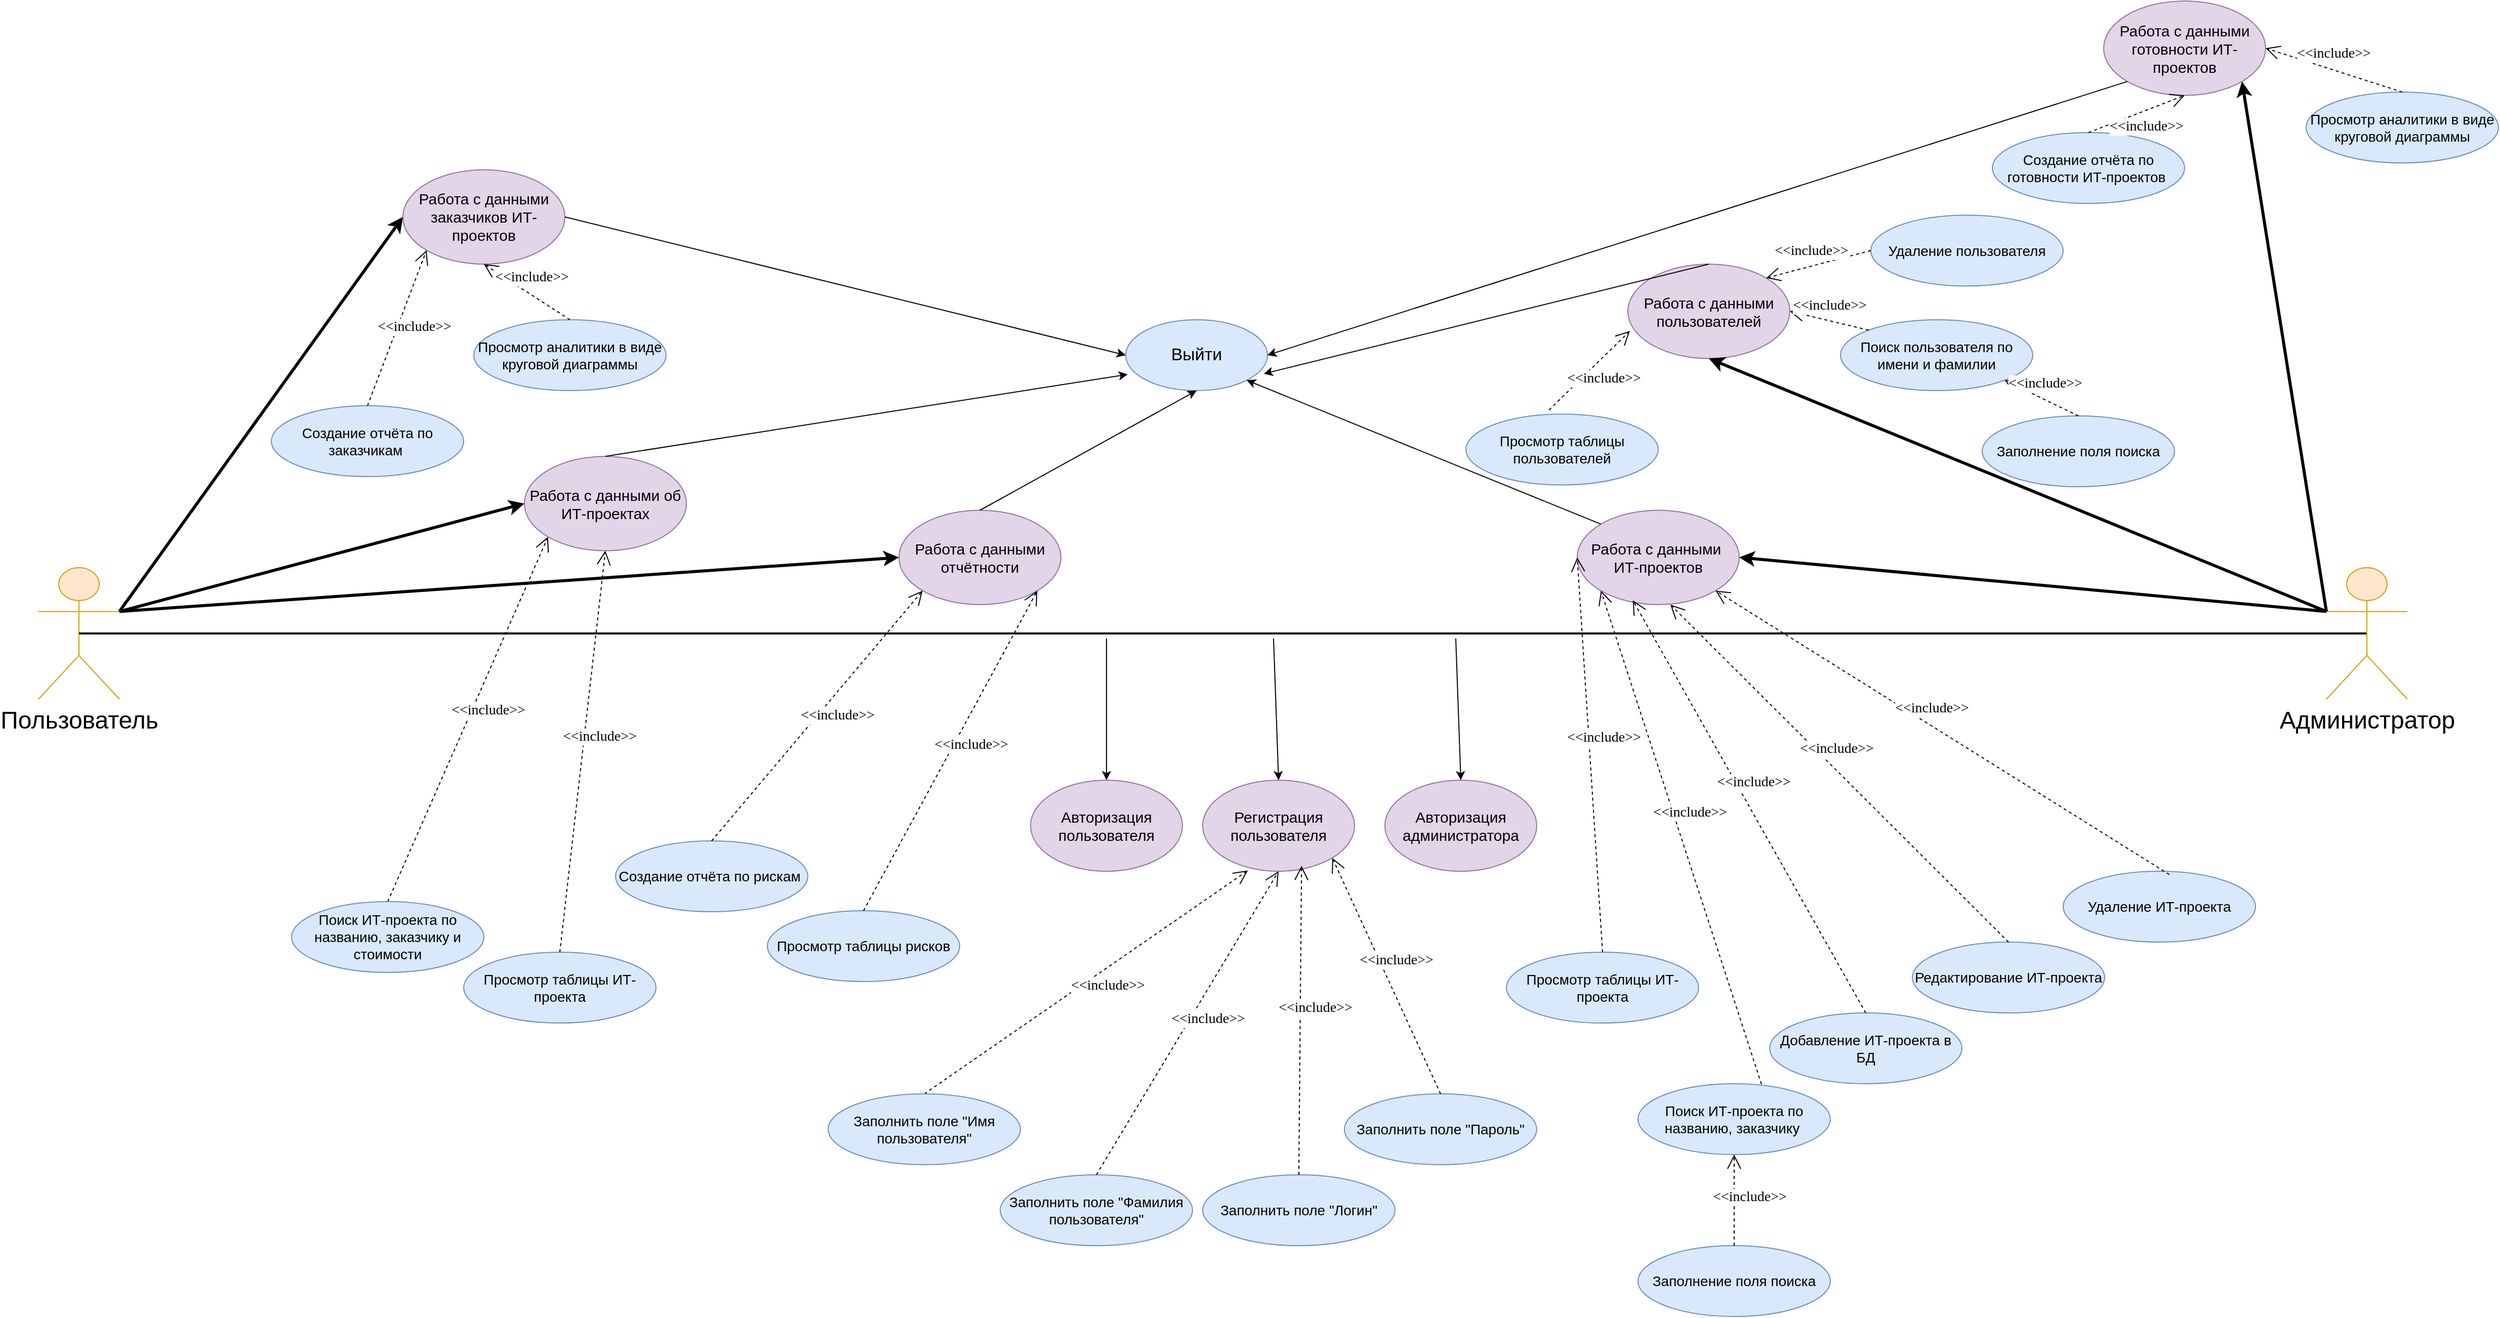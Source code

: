 <mxfile version="13.9.9" type="device"><diagram id="gbR9fj55sGz4wrIgfItF" name="Page-1"><mxGraphModel dx="4922" dy="1644" grid="1" gridSize="10" guides="1" tooltips="1" connect="1" arrows="1" fold="1" page="1" pageScale="1" pageWidth="827" pageHeight="1169" math="0" shadow="0"><root><mxCell id="0"/><mxCell id="1" parent="0"/><mxCell id="SuDClbLgu7IN0_fTqJwZ-44" value="&lt;font style=&quot;font-size: 24px&quot;&gt;Пользователь&lt;/font&gt;" style="shape=umlActor;verticalLabelPosition=bottom;verticalAlign=top;html=1;outlineConnect=0;fontSize=15;fillColor=#ffe6cc;strokeColor=#d79b00;" parent="1" vertex="1"><mxGeometry x="-800" y="760" width="80" height="130" as="geometry"/></mxCell><mxCell id="SuDClbLgu7IN0_fTqJwZ-60" value="" style="endArrow=none;html=1;strokeWidth=2;endFill=0;exitX=0.5;exitY=0.5;exitDx=0;exitDy=0;exitPerimeter=0;entryX=0.5;entryY=0.5;entryDx=0;entryDy=0;entryPerimeter=0;" parent="1" source="SuDClbLgu7IN0_fTqJwZ-44" target="WNIVdgBi0BA2lJjcNaJw-1" edge="1"><mxGeometry width="50" height="50" relative="1" as="geometry"><mxPoint x="-690" y="823" as="sourcePoint"/><mxPoint x="1440" y="840" as="targetPoint"/><Array as="points"/></mxGeometry></mxCell><mxCell id="WNIVdgBi0BA2lJjcNaJw-1" value="&lt;font style=&quot;font-size: 24px&quot;&gt;Администратор&lt;br&gt;&lt;/font&gt;" style="shape=umlActor;verticalLabelPosition=bottom;verticalAlign=top;html=1;outlineConnect=0;fontSize=15;fillColor=#ffe6cc;strokeColor=#d79b00;" vertex="1" parent="1"><mxGeometry x="1460" y="760" width="80" height="130" as="geometry"/></mxCell><mxCell id="WNIVdgBi0BA2lJjcNaJw-3" value="&lt;font style=&quot;font-size: 15px&quot;&gt;Работа с данными об ИТ-проектах&lt;/font&gt;" style="ellipse;whiteSpace=wrap;html=1;fillColor=#e1d5e7;strokeColor=#9673a6;" vertex="1" parent="1"><mxGeometry x="-320" y="650" width="160" height="93.25" as="geometry"/></mxCell><mxCell id="WNIVdgBi0BA2lJjcNaJw-4" value="&lt;span style=&quot;font-family: &amp;#34;comic sans ms&amp;#34;&quot;&gt;&lt;font style=&quot;font-size: 14px&quot;&gt;&amp;lt;&amp;lt;include&amp;gt;&amp;gt;&lt;/font&gt;&lt;/span&gt;" style="endArrow=open;endSize=12;dashed=1;html=1;entryX=0;entryY=1;entryDx=0;entryDy=0;exitX=0.5;exitY=0;exitDx=0;exitDy=0;" edge="1" parent="1" source="WNIVdgBi0BA2lJjcNaJw-14" target="WNIVdgBi0BA2lJjcNaJw-3"><mxGeometry x="0.081" y="-15" width="160" relative="1" as="geometry"><mxPoint x="-370" y="1180" as="sourcePoint"/><mxPoint x="-460.0" y="1527.68" as="targetPoint"/><mxPoint as="offset"/></mxGeometry></mxCell><mxCell id="WNIVdgBi0BA2lJjcNaJw-5" value="&lt;font style=&quot;font-size: 15px&quot;&gt;Авторизация пользователя&lt;/font&gt;" style="ellipse;whiteSpace=wrap;html=1;fillColor=#e1d5e7;strokeColor=#9673a6;" vertex="1" parent="1"><mxGeometry x="180" y="970" width="150" height="90" as="geometry"/></mxCell><mxCell id="WNIVdgBi0BA2lJjcNaJw-7" value="&lt;font style=&quot;font-size: 15px&quot;&gt;Регистрация пользователя&lt;/font&gt;" style="ellipse;whiteSpace=wrap;html=1;fillColor=#e1d5e7;strokeColor=#9673a6;" vertex="1" parent="1"><mxGeometry x="350" y="970" width="150" height="90" as="geometry"/></mxCell><mxCell id="WNIVdgBi0BA2lJjcNaJw-8" value="&lt;font style=&quot;font-size: 15px&quot;&gt;Авторизация администратора&lt;/font&gt;" style="ellipse;whiteSpace=wrap;html=1;fillColor=#e1d5e7;strokeColor=#9673a6;" vertex="1" parent="1"><mxGeometry x="530" y="970" width="150" height="90" as="geometry"/></mxCell><mxCell id="WNIVdgBi0BA2lJjcNaJw-9" value="" style="endArrow=classic;html=1;entryX=0.5;entryY=0;entryDx=0;entryDy=0;" edge="1" parent="1" target="WNIVdgBi0BA2lJjcNaJw-5"><mxGeometry width="50" height="50" relative="1" as="geometry"><mxPoint x="255" y="830" as="sourcePoint"/><mxPoint x="30" y="980" as="targetPoint"/></mxGeometry></mxCell><mxCell id="WNIVdgBi0BA2lJjcNaJw-10" value="" style="endArrow=classic;html=1;entryX=0.5;entryY=0;entryDx=0;entryDy=0;" edge="1" parent="1" target="WNIVdgBi0BA2lJjcNaJw-7"><mxGeometry width="50" height="50" relative="1" as="geometry"><mxPoint x="420" y="830" as="sourcePoint"/><mxPoint x="55" y="980" as="targetPoint"/></mxGeometry></mxCell><mxCell id="WNIVdgBi0BA2lJjcNaJw-11" value="" style="endArrow=classic;html=1;entryX=0.5;entryY=0;entryDx=0;entryDy=0;" edge="1" parent="1" target="WNIVdgBi0BA2lJjcNaJw-8"><mxGeometry width="50" height="50" relative="1" as="geometry"><mxPoint x="600" y="830" as="sourcePoint"/><mxPoint x="65" y="990" as="targetPoint"/></mxGeometry></mxCell><mxCell id="WNIVdgBi0BA2lJjcNaJw-12" value="" style="endArrow=classic;html=1;exitX=0.5;exitY=0;exitDx=0;exitDy=0;entryX=0.014;entryY=0.771;entryDx=0;entryDy=0;entryPerimeter=0;" edge="1" parent="1" source="WNIVdgBi0BA2lJjcNaJw-3" target="WNIVdgBi0BA2lJjcNaJw-13"><mxGeometry width="50" height="50" relative="1" as="geometry"><mxPoint x="70" y="860.0" as="sourcePoint"/><mxPoint x="500" y="610" as="targetPoint"/></mxGeometry></mxCell><mxCell id="WNIVdgBi0BA2lJjcNaJw-13" value="&lt;font style=&quot;font-size: 17px&quot;&gt;Выйти&lt;/font&gt;" style="ellipse;whiteSpace=wrap;html=1;fillColor=#dae8fc;strokeColor=#6c8ebf;" vertex="1" parent="1"><mxGeometry x="274" y="515" width="140" height="70" as="geometry"/></mxCell><mxCell id="WNIVdgBi0BA2lJjcNaJw-14" value="&lt;font style=&quot;font-size: 14px&quot;&gt;Поиск ИТ-проекта по названию, заказчику и стоимости&lt;/font&gt;" style="ellipse;whiteSpace=wrap;html=1;fillColor=#dae8fc;strokeColor=#6c8ebf;" vertex="1" parent="1"><mxGeometry x="-550" y="1090" width="190" height="70" as="geometry"/></mxCell><mxCell id="WNIVdgBi0BA2lJjcNaJw-15" value="&lt;font style=&quot;font-size: 14px&quot;&gt;Просмотр таблицы ИТ-проекта&lt;/font&gt;" style="ellipse;whiteSpace=wrap;html=1;fillColor=#dae8fc;strokeColor=#6c8ebf;" vertex="1" parent="1"><mxGeometry x="-380" y="1140" width="190" height="70" as="geometry"/></mxCell><mxCell id="WNIVdgBi0BA2lJjcNaJw-16" value="&lt;span style=&quot;font-family: &amp;#34;comic sans ms&amp;#34;&quot;&gt;&lt;font style=&quot;font-size: 14px&quot;&gt;&amp;lt;&amp;lt;include&amp;gt;&amp;gt;&lt;/font&gt;&lt;/span&gt;" style="endArrow=open;endSize=12;dashed=1;html=1;entryX=0.5;entryY=1;entryDx=0;entryDy=0;exitX=0.5;exitY=0;exitDx=0;exitDy=0;" edge="1" parent="1" source="WNIVdgBi0BA2lJjcNaJw-15" target="WNIVdgBi0BA2lJjcNaJw-3"><mxGeometry x="0.081" y="-15" width="160" relative="1" as="geometry"><mxPoint x="-425.0" y="1190" as="sourcePoint"/><mxPoint x="-277.124" y="1057.637" as="targetPoint"/><mxPoint as="offset"/></mxGeometry></mxCell><mxCell id="WNIVdgBi0BA2lJjcNaJw-17" value="&lt;font style=&quot;font-size: 15px&quot;&gt;Работа с данными отчётности&lt;/font&gt;" style="ellipse;whiteSpace=wrap;html=1;fillColor=#e1d5e7;strokeColor=#9673a6;" vertex="1" parent="1"><mxGeometry x="50" y="703.25" width="160" height="93.25" as="geometry"/></mxCell><mxCell id="WNIVdgBi0BA2lJjcNaJw-19" value="" style="endArrow=classic;html=1;exitX=0.5;exitY=0;exitDx=0;exitDy=0;entryX=0.5;entryY=1;entryDx=0;entryDy=0;" edge="1" parent="1" source="WNIVdgBi0BA2lJjcNaJw-17" target="WNIVdgBi0BA2lJjcNaJw-13"><mxGeometry width="50" height="50" relative="1" as="geometry"><mxPoint x="-220" y="978.37" as="sourcePoint"/><mxPoint x="-220" y="665" as="targetPoint"/></mxGeometry></mxCell><mxCell id="WNIVdgBi0BA2lJjcNaJw-20" value="&lt;font style=&quot;font-size: 14px&quot;&gt;Создание отчёта по рискам&amp;nbsp;&lt;/font&gt;" style="ellipse;whiteSpace=wrap;html=1;fillColor=#dae8fc;strokeColor=#6c8ebf;" vertex="1" parent="1"><mxGeometry x="-230" y="1030" width="190" height="70" as="geometry"/></mxCell><mxCell id="WNIVdgBi0BA2lJjcNaJw-21" value="&lt;span style=&quot;font-family: &amp;#34;comic sans ms&amp;#34;&quot;&gt;&lt;font style=&quot;font-size: 14px&quot;&gt;&amp;lt;&amp;lt;include&amp;gt;&amp;gt;&lt;/font&gt;&lt;/span&gt;" style="endArrow=open;endSize=12;dashed=1;html=1;entryX=0;entryY=1;entryDx=0;entryDy=0;exitX=0.5;exitY=0;exitDx=0;exitDy=0;" edge="1" parent="1" source="WNIVdgBi0BA2lJjcNaJw-20" target="WNIVdgBi0BA2lJjcNaJw-17"><mxGeometry x="0.081" y="-15" width="160" relative="1" as="geometry"><mxPoint x="-305" y="1140" as="sourcePoint"/><mxPoint x="-290" y="1033.25" as="targetPoint"/><mxPoint as="offset"/></mxGeometry></mxCell><mxCell id="WNIVdgBi0BA2lJjcNaJw-22" value="&lt;font style=&quot;font-size: 14px&quot;&gt;Просмотр таблицы рисков&lt;/font&gt;" style="ellipse;whiteSpace=wrap;html=1;fillColor=#dae8fc;strokeColor=#6c8ebf;" vertex="1" parent="1"><mxGeometry x="-80" y="1099" width="190" height="70" as="geometry"/></mxCell><mxCell id="WNIVdgBi0BA2lJjcNaJw-23" value="&lt;span style=&quot;font-family: &amp;#34;comic sans ms&amp;#34;&quot;&gt;&lt;font style=&quot;font-size: 14px&quot;&gt;&amp;lt;&amp;lt;include&amp;gt;&amp;gt;&lt;/font&gt;&lt;/span&gt;" style="endArrow=open;endSize=12;dashed=1;html=1;entryX=1;entryY=1;entryDx=0;entryDy=0;exitX=0.5;exitY=0;exitDx=0;exitDy=0;" edge="1" parent="1" source="WNIVdgBi0BA2lJjcNaJw-22" target="WNIVdgBi0BA2lJjcNaJw-17"><mxGeometry x="0.081" y="-15" width="160" relative="1" as="geometry"><mxPoint x="-275" y="1150" as="sourcePoint"/><mxPoint x="-340" y="1013.25" as="targetPoint"/><mxPoint as="offset"/></mxGeometry></mxCell><mxCell id="WNIVdgBi0BA2lJjcNaJw-24" value="&lt;font style=&quot;font-size: 15px&quot;&gt;Работа с данными заказчиков ИТ-проектов&lt;/font&gt;" style="ellipse;whiteSpace=wrap;html=1;fillColor=#e1d5e7;strokeColor=#9673a6;" vertex="1" parent="1"><mxGeometry x="-440" y="366.75" width="160" height="93.25" as="geometry"/></mxCell><mxCell id="WNIVdgBi0BA2lJjcNaJw-25" value="" style="endArrow=classic;html=1;exitX=1;exitY=0.5;exitDx=0;exitDy=0;entryX=0;entryY=0.5;entryDx=0;entryDy=0;" edge="1" parent="1" source="WNIVdgBi0BA2lJjcNaJw-24" target="WNIVdgBi0BA2lJjcNaJw-13"><mxGeometry width="50" height="50" relative="1" as="geometry"><mxPoint x="-340" y="920" as="sourcePoint"/><mxPoint x="460" y="580" as="targetPoint"/></mxGeometry></mxCell><mxCell id="WNIVdgBi0BA2lJjcNaJw-26" value="&lt;font style=&quot;font-size: 14px&quot;&gt;Создание отчёта по заказчикам&amp;nbsp;&lt;/font&gt;" style="ellipse;whiteSpace=wrap;html=1;fillColor=#dae8fc;strokeColor=#6c8ebf;" vertex="1" parent="1"><mxGeometry x="-570" y="600" width="190" height="70" as="geometry"/></mxCell><mxCell id="WNIVdgBi0BA2lJjcNaJw-27" value="&lt;font style=&quot;font-size: 14px&quot;&gt;Просмотр аналитики в виде круговой диаграммы&lt;/font&gt;" style="ellipse;whiteSpace=wrap;html=1;fillColor=#dae8fc;strokeColor=#6c8ebf;" vertex="1" parent="1"><mxGeometry x="-370" y="515" width="190" height="70" as="geometry"/></mxCell><mxCell id="WNIVdgBi0BA2lJjcNaJw-28" value="&lt;span style=&quot;font-family: &amp;#34;comic sans ms&amp;#34;&quot;&gt;&lt;font style=&quot;font-size: 14px&quot;&gt;&amp;lt;&amp;lt;include&amp;gt;&amp;gt;&lt;/font&gt;&lt;/span&gt;" style="endArrow=open;endSize=12;dashed=1;html=1;entryX=0;entryY=1;entryDx=0;entryDy=0;exitX=0.5;exitY=0;exitDx=0;exitDy=0;" edge="1" parent="1" source="WNIVdgBi0BA2lJjcNaJw-26" target="WNIVdgBi0BA2lJjcNaJw-24"><mxGeometry x="0.081" y="-15" width="160" relative="1" as="geometry"><mxPoint x="-445" y="1100" as="sourcePoint"/><mxPoint x="-397.021" y="999.328" as="targetPoint"/><mxPoint as="offset"/></mxGeometry></mxCell><mxCell id="WNIVdgBi0BA2lJjcNaJw-29" value="&lt;span style=&quot;font-family: &amp;#34;comic sans ms&amp;#34;&quot;&gt;&lt;font style=&quot;font-size: 14px&quot;&gt;&amp;lt;&amp;lt;include&amp;gt;&amp;gt;&lt;/font&gt;&lt;/span&gt;" style="endArrow=open;endSize=12;dashed=1;html=1;entryX=0.5;entryY=1;entryDx=0;entryDy=0;exitX=0.5;exitY=0;exitDx=0;exitDy=0;" edge="1" parent="1" source="WNIVdgBi0BA2lJjcNaJw-27" target="WNIVdgBi0BA2lJjcNaJw-24"><mxGeometry x="0.081" y="-15" width="160" relative="1" as="geometry"><mxPoint x="-435" y="1110" as="sourcePoint"/><mxPoint x="-387.021" y="1009.328" as="targetPoint"/><mxPoint as="offset"/></mxGeometry></mxCell><mxCell id="WNIVdgBi0BA2lJjcNaJw-30" value="&lt;span style=&quot;font-family: &amp;#34;comic sans ms&amp;#34;&quot;&gt;&lt;font style=&quot;font-size: 14px&quot;&gt;&amp;lt;&amp;lt;include&amp;gt;&amp;gt;&lt;/font&gt;&lt;/span&gt;" style="endArrow=open;endSize=12;dashed=1;html=1;exitX=0.5;exitY=0;exitDx=0;exitDy=0;entryX=0.298;entryY=0.992;entryDx=0;entryDy=0;entryPerimeter=0;" edge="1" parent="1" source="WNIVdgBi0BA2lJjcNaJw-33" target="WNIVdgBi0BA2lJjcNaJw-7"><mxGeometry x="0.081" y="-15" width="160" relative="1" as="geometry"><mxPoint x="380" y="1330" as="sourcePoint"/><mxPoint x="390" y="1160" as="targetPoint"/><mxPoint as="offset"/></mxGeometry></mxCell><mxCell id="WNIVdgBi0BA2lJjcNaJw-32" value="&lt;font style=&quot;font-size: 14px&quot;&gt;Заполнить поле &quot;Фамилия пользователя&quot;&lt;/font&gt;" style="ellipse;whiteSpace=wrap;html=1;fillColor=#dae8fc;strokeColor=#6c8ebf;" vertex="1" parent="1"><mxGeometry x="150" y="1360" width="190" height="70" as="geometry"/></mxCell><mxCell id="WNIVdgBi0BA2lJjcNaJw-33" value="&lt;font style=&quot;font-size: 14px&quot;&gt;Заполнить поле &quot;Имя пользователя&quot;&lt;/font&gt;" style="ellipse;whiteSpace=wrap;html=1;fillColor=#dae8fc;strokeColor=#6c8ebf;" vertex="1" parent="1"><mxGeometry x="-20" y="1280" width="190" height="70" as="geometry"/></mxCell><mxCell id="WNIVdgBi0BA2lJjcNaJw-34" value="&lt;span style=&quot;font-family: &amp;#34;comic sans ms&amp;#34;&quot;&gt;&lt;font style=&quot;font-size: 14px&quot;&gt;&amp;lt;&amp;lt;include&amp;gt;&amp;gt;&lt;/font&gt;&lt;/span&gt;" style="endArrow=open;endSize=12;dashed=1;html=1;exitX=0.5;exitY=0;exitDx=0;exitDy=0;entryX=0.5;entryY=1;entryDx=0;entryDy=0;" edge="1" parent="1" source="WNIVdgBi0BA2lJjcNaJw-32" target="WNIVdgBi0BA2lJjcNaJw-7"><mxGeometry x="0.081" y="-15" width="160" relative="1" as="geometry"><mxPoint x="205" y="1390" as="sourcePoint"/><mxPoint x="460" y="1080" as="targetPoint"/><mxPoint as="offset"/></mxGeometry></mxCell><mxCell id="WNIVdgBi0BA2lJjcNaJw-35" value="&lt;font style=&quot;font-size: 14px&quot;&gt;Заполнить поле &quot;Логин&quot;&lt;/font&gt;" style="ellipse;whiteSpace=wrap;html=1;fillColor=#dae8fc;strokeColor=#6c8ebf;" vertex="1" parent="1"><mxGeometry x="350" y="1360" width="190" height="70" as="geometry"/></mxCell><mxCell id="WNIVdgBi0BA2lJjcNaJw-36" value="&lt;font style=&quot;font-size: 14px&quot;&gt;Заполнить поле &quot;Пароль&quot;&lt;/font&gt;" style="ellipse;whiteSpace=wrap;html=1;fillColor=#dae8fc;strokeColor=#6c8ebf;" vertex="1" parent="1"><mxGeometry x="490" y="1280" width="190" height="70" as="geometry"/></mxCell><mxCell id="WNIVdgBi0BA2lJjcNaJw-37" value="&lt;span style=&quot;font-family: &amp;#34;comic sans ms&amp;#34;&quot;&gt;&lt;font style=&quot;font-size: 14px&quot;&gt;&amp;lt;&amp;lt;include&amp;gt;&amp;gt;&lt;/font&gt;&lt;/span&gt;" style="endArrow=open;endSize=12;dashed=1;html=1;exitX=0.5;exitY=0;exitDx=0;exitDy=0;entryX=1;entryY=1;entryDx=0;entryDy=0;" edge="1" parent="1" source="WNIVdgBi0BA2lJjcNaJw-36" target="WNIVdgBi0BA2lJjcNaJw-7"><mxGeometry x="0.081" y="-15" width="160" relative="1" as="geometry"><mxPoint x="365" y="1470" as="sourcePoint"/><mxPoint x="435" y="1070" as="targetPoint"/><mxPoint as="offset"/></mxGeometry></mxCell><mxCell id="WNIVdgBi0BA2lJjcNaJw-38" value="&lt;span style=&quot;font-family: &amp;#34;comic sans ms&amp;#34;&quot;&gt;&lt;font style=&quot;font-size: 14px&quot;&gt;&amp;lt;&amp;lt;include&amp;gt;&amp;gt;&lt;/font&gt;&lt;/span&gt;" style="endArrow=open;endSize=12;dashed=1;html=1;exitX=0.5;exitY=0;exitDx=0;exitDy=0;entryX=0.651;entryY=0.94;entryDx=0;entryDy=0;entryPerimeter=0;" edge="1" parent="1" source="WNIVdgBi0BA2lJjcNaJw-35" target="WNIVdgBi0BA2lJjcNaJw-7"><mxGeometry x="0.081" y="-15" width="160" relative="1" as="geometry"><mxPoint x="375" y="1480" as="sourcePoint"/><mxPoint x="445" y="1080" as="targetPoint"/><mxPoint as="offset"/></mxGeometry></mxCell><mxCell id="WNIVdgBi0BA2lJjcNaJw-39" value="&lt;font style=&quot;font-size: 15px&quot;&gt;Работа с данными готовности ИТ-проектов&lt;/font&gt;" style="ellipse;whiteSpace=wrap;html=1;fillColor=#e1d5e7;strokeColor=#9673a6;" vertex="1" parent="1"><mxGeometry x="1240" y="200" width="160" height="93.25" as="geometry"/></mxCell><mxCell id="WNIVdgBi0BA2lJjcNaJw-40" value="&lt;font style=&quot;font-size: 15px&quot;&gt;Работа с данными пользователей&lt;/font&gt;" style="ellipse;whiteSpace=wrap;html=1;fillColor=#e1d5e7;strokeColor=#9673a6;" vertex="1" parent="1"><mxGeometry x="770" y="460" width="160" height="93.25" as="geometry"/></mxCell><mxCell id="WNIVdgBi0BA2lJjcNaJw-41" value="&lt;font style=&quot;font-size: 15px&quot;&gt;Работа с данными&amp;nbsp; ИТ-проектов&lt;/font&gt;" style="ellipse;whiteSpace=wrap;html=1;fillColor=#e1d5e7;strokeColor=#9673a6;" vertex="1" parent="1"><mxGeometry x="720" y="703.25" width="160" height="93.25" as="geometry"/></mxCell><mxCell id="WNIVdgBi0BA2lJjcNaJw-42" value="" style="endArrow=classic;html=1;entryX=1;entryY=1;entryDx=0;entryDy=0;exitX=0;exitY=0;exitDx=0;exitDy=0;" edge="1" parent="1" source="WNIVdgBi0BA2lJjcNaJw-41" target="WNIVdgBi0BA2lJjcNaJw-13"><mxGeometry width="50" height="50" relative="1" as="geometry"><mxPoint x="610" y="840" as="sourcePoint"/><mxPoint x="615" y="980" as="targetPoint"/></mxGeometry></mxCell><mxCell id="WNIVdgBi0BA2lJjcNaJw-43" value="" style="endArrow=classic;html=1;exitX=0.5;exitY=0;exitDx=0;exitDy=0;entryX=0.974;entryY=0.762;entryDx=0;entryDy=0;entryPerimeter=0;" edge="1" parent="1" source="WNIVdgBi0BA2lJjcNaJw-40" target="WNIVdgBi0BA2lJjcNaJw-13"><mxGeometry width="50" height="50" relative="1" as="geometry"><mxPoint x="620" y="850" as="sourcePoint"/><mxPoint x="660" y="600" as="targetPoint"/></mxGeometry></mxCell><mxCell id="WNIVdgBi0BA2lJjcNaJw-44" value="" style="endArrow=classic;html=1;exitX=0;exitY=1;exitDx=0;exitDy=0;entryX=1;entryY=0.5;entryDx=0;entryDy=0;" edge="1" parent="1" source="WNIVdgBi0BA2lJjcNaJw-39" target="WNIVdgBi0BA2lJjcNaJw-13"><mxGeometry width="50" height="50" relative="1" as="geometry"><mxPoint x="630" y="860" as="sourcePoint"/><mxPoint x="700" y="580" as="targetPoint"/></mxGeometry></mxCell><mxCell id="WNIVdgBi0BA2lJjcNaJw-45" value="&lt;font style=&quot;font-size: 14px&quot;&gt;Просмотр таблицы ИТ-проекта&lt;/font&gt;" style="ellipse;whiteSpace=wrap;html=1;fillColor=#dae8fc;strokeColor=#6c8ebf;" vertex="1" parent="1"><mxGeometry x="650" y="1140" width="190" height="70" as="geometry"/></mxCell><mxCell id="WNIVdgBi0BA2lJjcNaJw-46" value="&lt;span style=&quot;font-family: &amp;#34;comic sans ms&amp;#34;&quot;&gt;&lt;font style=&quot;font-size: 14px&quot;&gt;&amp;lt;&amp;lt;include&amp;gt;&amp;gt;&lt;/font&gt;&lt;/span&gt;" style="endArrow=open;endSize=12;dashed=1;html=1;entryX=0;entryY=0.5;entryDx=0;entryDy=0;exitX=0.5;exitY=0;exitDx=0;exitDy=0;" edge="1" parent="1" source="WNIVdgBi0BA2lJjcNaJw-45" target="WNIVdgBi0BA2lJjcNaJw-41"><mxGeometry x="0.081" y="-15" width="160" relative="1" as="geometry"><mxPoint x="-275" y="1150" as="sourcePoint"/><mxPoint x="-340" y="1013.25" as="targetPoint"/><mxPoint as="offset"/></mxGeometry></mxCell><mxCell id="WNIVdgBi0BA2lJjcNaJw-47" value="&lt;font style=&quot;font-size: 14px&quot;&gt;Поиск ИТ-проекта по названию, заказчику&amp;nbsp;&lt;/font&gt;" style="ellipse;whiteSpace=wrap;html=1;fillColor=#dae8fc;strokeColor=#6c8ebf;" vertex="1" parent="1"><mxGeometry x="780" y="1270" width="190" height="70" as="geometry"/></mxCell><mxCell id="WNIVdgBi0BA2lJjcNaJw-48" value="&lt;span style=&quot;font-family: &amp;#34;comic sans ms&amp;#34;&quot;&gt;&lt;font style=&quot;font-size: 14px&quot;&gt;&amp;lt;&amp;lt;include&amp;gt;&amp;gt;&lt;/font&gt;&lt;/span&gt;" style="endArrow=open;endSize=12;dashed=1;html=1;entryX=0;entryY=1;entryDx=0;entryDy=0;exitX=0.642;exitY=0.006;exitDx=0;exitDy=0;exitPerimeter=0;" edge="1" parent="1" source="WNIVdgBi0BA2lJjcNaJw-47" target="WNIVdgBi0BA2lJjcNaJw-41"><mxGeometry x="0.081" y="-15" width="160" relative="1" as="geometry"><mxPoint x="795" y="1150" as="sourcePoint"/><mxPoint x="900.0" y="1013.375" as="targetPoint"/><mxPoint as="offset"/></mxGeometry></mxCell><mxCell id="WNIVdgBi0BA2lJjcNaJw-49" value="&lt;font style=&quot;font-size: 14px&quot;&gt;Удаление ИТ-проекта&lt;/font&gt;" style="ellipse;whiteSpace=wrap;html=1;fillColor=#dae8fc;strokeColor=#6c8ebf;" vertex="1" parent="1"><mxGeometry x="1200" y="1060" width="190" height="70" as="geometry"/></mxCell><mxCell id="WNIVdgBi0BA2lJjcNaJw-50" value="&lt;font style=&quot;font-size: 14px&quot;&gt;Редактирование ИТ-проекта&lt;/font&gt;" style="ellipse;whiteSpace=wrap;html=1;fillColor=#dae8fc;strokeColor=#6c8ebf;" vertex="1" parent="1"><mxGeometry x="1051" y="1130" width="190" height="70" as="geometry"/></mxCell><mxCell id="WNIVdgBi0BA2lJjcNaJw-51" value="&lt;font style=&quot;font-size: 14px&quot;&gt;Добавление ИТ-проекта в БД&lt;/font&gt;" style="ellipse;whiteSpace=wrap;html=1;fillColor=#dae8fc;strokeColor=#6c8ebf;" vertex="1" parent="1"><mxGeometry x="910" y="1200" width="190" height="70" as="geometry"/></mxCell><mxCell id="WNIVdgBi0BA2lJjcNaJw-54" value="&lt;span style=&quot;font-family: &amp;#34;comic sans ms&amp;#34;&quot;&gt;&lt;font style=&quot;font-size: 14px&quot;&gt;&amp;lt;&amp;lt;include&amp;gt;&amp;gt;&lt;/font&gt;&lt;/span&gt;" style="endArrow=open;endSize=12;dashed=1;html=1;entryX=0.343;entryY=0.954;entryDx=0;entryDy=0;exitX=0.5;exitY=0;exitDx=0;exitDy=0;entryPerimeter=0;" edge="1" parent="1" source="WNIVdgBi0BA2lJjcNaJw-51" target="WNIVdgBi0BA2lJjcNaJw-41"><mxGeometry x="0.081" y="-15" width="160" relative="1" as="geometry"><mxPoint x="911.98" y="1280.42" as="sourcePoint"/><mxPoint x="942.876" y="699.267" as="targetPoint"/><mxPoint as="offset"/></mxGeometry></mxCell><mxCell id="WNIVdgBi0BA2lJjcNaJw-55" value="&lt;span style=&quot;font-family: &amp;#34;comic sans ms&amp;#34;&quot;&gt;&lt;font style=&quot;font-size: 14px&quot;&gt;&amp;lt;&amp;lt;include&amp;gt;&amp;gt;&lt;/font&gt;&lt;/span&gt;" style="endArrow=open;endSize=12;dashed=1;html=1;entryX=0.575;entryY=1;entryDx=0;entryDy=0;exitX=0.5;exitY=0;exitDx=0;exitDy=0;entryPerimeter=0;" edge="1" parent="1" source="WNIVdgBi0BA2lJjcNaJw-50" target="WNIVdgBi0BA2lJjcNaJw-41"><mxGeometry x="0.081" y="-15" width="160" relative="1" as="geometry"><mxPoint x="921.98" y="1290.42" as="sourcePoint"/><mxPoint x="952.876" y="709.267" as="targetPoint"/><mxPoint as="offset"/></mxGeometry></mxCell><mxCell id="WNIVdgBi0BA2lJjcNaJw-56" value="&lt;span style=&quot;font-family: &amp;#34;comic sans ms&amp;#34;&quot;&gt;&lt;font style=&quot;font-size: 14px&quot;&gt;&amp;lt;&amp;lt;include&amp;gt;&amp;gt;&lt;/font&gt;&lt;/span&gt;" style="endArrow=open;endSize=12;dashed=1;html=1;entryX=1;entryY=1;entryDx=0;entryDy=0;exitX=0.552;exitY=0.047;exitDx=0;exitDy=0;exitPerimeter=0;" edge="1" parent="1" source="WNIVdgBi0BA2lJjcNaJw-49" target="WNIVdgBi0BA2lJjcNaJw-41"><mxGeometry x="0.081" y="-15" width="160" relative="1" as="geometry"><mxPoint x="931.98" y="1300.42" as="sourcePoint"/><mxPoint x="962.876" y="719.267" as="targetPoint"/><mxPoint as="offset"/></mxGeometry></mxCell><mxCell id="WNIVdgBi0BA2lJjcNaJw-57" value="&lt;font style=&quot;font-size: 14px&quot;&gt;Заполнение поля поиска&lt;/font&gt;" style="ellipse;whiteSpace=wrap;html=1;fillColor=#dae8fc;strokeColor=#6c8ebf;" vertex="1" parent="1"><mxGeometry x="780" y="1430" width="190" height="70" as="geometry"/></mxCell><mxCell id="WNIVdgBi0BA2lJjcNaJw-60" value="&lt;span style=&quot;font-family: &amp;#34;comic sans ms&amp;#34;&quot;&gt;&lt;font style=&quot;font-size: 14px&quot;&gt;&amp;lt;&amp;lt;include&amp;gt;&amp;gt;&lt;/font&gt;&lt;/span&gt;" style="endArrow=open;endSize=12;dashed=1;html=1;entryX=0.5;entryY=1;entryDx=0;entryDy=0;exitX=0.5;exitY=0;exitDx=0;exitDy=0;" edge="1" parent="1" source="WNIVdgBi0BA2lJjcNaJw-57" target="WNIVdgBi0BA2lJjcNaJw-47"><mxGeometry x="0.081" y="-15" width="160" relative="1" as="geometry"><mxPoint x="911.98" y="1280.42" as="sourcePoint"/><mxPoint x="873.051" y="792.621" as="targetPoint"/><mxPoint as="offset"/></mxGeometry></mxCell><mxCell id="WNIVdgBi0BA2lJjcNaJw-61" value="&lt;font style=&quot;font-size: 14px&quot;&gt;Просмотр таблицы пользователей&lt;/font&gt;" style="ellipse;whiteSpace=wrap;html=1;fillColor=#dae8fc;strokeColor=#6c8ebf;" vertex="1" parent="1"><mxGeometry x="610" y="608.25" width="190" height="70" as="geometry"/></mxCell><mxCell id="WNIVdgBi0BA2lJjcNaJw-62" value="&lt;font style=&quot;font-size: 14px&quot;&gt;Удаление пользователя&lt;/font&gt;" style="ellipse;whiteSpace=wrap;html=1;fillColor=#dae8fc;strokeColor=#6c8ebf;" vertex="1" parent="1"><mxGeometry x="1010" y="411.63" width="190" height="70" as="geometry"/></mxCell><mxCell id="WNIVdgBi0BA2lJjcNaJw-63" value="&lt;font style=&quot;font-size: 14px&quot;&gt;Поиск пользователя по имени и фамилии&lt;/font&gt;" style="ellipse;whiteSpace=wrap;html=1;fillColor=#dae8fc;strokeColor=#6c8ebf;" vertex="1" parent="1"><mxGeometry x="980" y="515" width="190" height="70" as="geometry"/></mxCell><mxCell id="WNIVdgBi0BA2lJjcNaJw-64" value="&lt;span style=&quot;font-family: &amp;#34;comic sans ms&amp;#34;&quot;&gt;&lt;font style=&quot;font-size: 14px&quot;&gt;&amp;lt;&amp;lt;include&amp;gt;&amp;gt;&lt;/font&gt;&lt;/span&gt;" style="endArrow=open;endSize=12;dashed=1;html=1;entryX=1;entryY=0;entryDx=0;entryDy=0;exitX=0;exitY=0.5;exitDx=0;exitDy=0;" edge="1" parent="1" source="WNIVdgBi0BA2lJjcNaJw-62" target="WNIVdgBi0BA2lJjcNaJw-40"><mxGeometry x="0.081" y="-15" width="160" relative="1" as="geometry"><mxPoint x="1314.88" y="1073.29" as="sourcePoint"/><mxPoint x="866.949" y="792.621" as="targetPoint"/><mxPoint as="offset"/></mxGeometry></mxCell><mxCell id="WNIVdgBi0BA2lJjcNaJw-65" value="&lt;span style=&quot;font-family: &amp;#34;comic sans ms&amp;#34;&quot;&gt;&lt;font style=&quot;font-size: 14px&quot;&gt;&amp;lt;&amp;lt;include&amp;gt;&amp;gt;&lt;/font&gt;&lt;/span&gt;" style="endArrow=open;endSize=12;dashed=1;html=1;entryX=1;entryY=0.5;entryDx=0;entryDy=0;exitX=0;exitY=0;exitDx=0;exitDy=0;" edge="1" parent="1" source="WNIVdgBi0BA2lJjcNaJw-63" target="WNIVdgBi0BA2lJjcNaJw-40"><mxGeometry x="0.081" y="-15" width="160" relative="1" as="geometry"><mxPoint x="1324.88" y="1083.29" as="sourcePoint"/><mxPoint x="876.949" y="802.621" as="targetPoint"/><mxPoint as="offset"/></mxGeometry></mxCell><mxCell id="WNIVdgBi0BA2lJjcNaJw-66" value="&lt;span style=&quot;font-family: &amp;#34;comic sans ms&amp;#34;&quot;&gt;&lt;font style=&quot;font-size: 14px&quot;&gt;&amp;lt;&amp;lt;include&amp;gt;&amp;gt;&lt;/font&gt;&lt;/span&gt;" style="endArrow=open;endSize=12;dashed=1;html=1;entryX=0.013;entryY=0.708;entryDx=0;entryDy=0;exitX=0.432;exitY=-0.057;exitDx=0;exitDy=0;exitPerimeter=0;entryPerimeter=0;" edge="1" parent="1" source="WNIVdgBi0BA2lJjcNaJw-61" target="WNIVdgBi0BA2lJjcNaJw-40"><mxGeometry x="0.081" y="-15" width="160" relative="1" as="geometry"><mxPoint x="1334.88" y="1093.29" as="sourcePoint"/><mxPoint x="886.949" y="812.621" as="targetPoint"/><mxPoint as="offset"/></mxGeometry></mxCell><mxCell id="WNIVdgBi0BA2lJjcNaJw-67" value="&lt;font style=&quot;font-size: 14px&quot;&gt;Заполнение поля поиска&lt;/font&gt;" style="ellipse;whiteSpace=wrap;html=1;fillColor=#dae8fc;strokeColor=#6c8ebf;" vertex="1" parent="1"><mxGeometry x="1120" y="610" width="190" height="70" as="geometry"/></mxCell><mxCell id="WNIVdgBi0BA2lJjcNaJw-68" value="&lt;span style=&quot;font-family: &amp;#34;comic sans ms&amp;#34;&quot;&gt;&lt;font style=&quot;font-size: 14px&quot;&gt;&amp;lt;&amp;lt;include&amp;gt;&amp;gt;&lt;/font&gt;&lt;/span&gt;" style="endArrow=open;endSize=12;dashed=1;html=1;entryX=1;entryY=1;entryDx=0;entryDy=0;exitX=0.5;exitY=0;exitDx=0;exitDy=0;" edge="1" parent="1" source="WNIVdgBi0BA2lJjcNaJw-67" target="WNIVdgBi0BA2lJjcNaJw-63"><mxGeometry x="0.081" y="-15" width="160" relative="1" as="geometry"><mxPoint x="885" y="1440" as="sourcePoint"/><mxPoint x="885" y="1350" as="targetPoint"/><mxPoint as="offset"/></mxGeometry></mxCell><mxCell id="WNIVdgBi0BA2lJjcNaJw-69" value="&lt;font style=&quot;font-size: 14px&quot;&gt;Создание отчёта по готовности ИТ-проектов&amp;nbsp;&lt;/font&gt;" style="ellipse;whiteSpace=wrap;html=1;fillColor=#dae8fc;strokeColor=#6c8ebf;" vertex="1" parent="1"><mxGeometry x="1130" y="330" width="190" height="70" as="geometry"/></mxCell><mxCell id="WNIVdgBi0BA2lJjcNaJw-70" value="&lt;font style=&quot;font-size: 14px&quot;&gt;Просмотр аналитики в виде круговой диаграммы&lt;/font&gt;" style="ellipse;whiteSpace=wrap;html=1;fillColor=#dae8fc;strokeColor=#6c8ebf;" vertex="1" parent="1"><mxGeometry x="1440" y="290" width="190" height="70" as="geometry"/></mxCell><mxCell id="WNIVdgBi0BA2lJjcNaJw-71" value="&lt;span style=&quot;font-family: &amp;#34;comic sans ms&amp;#34;&quot;&gt;&lt;font style=&quot;font-size: 14px&quot;&gt;&amp;lt;&amp;lt;include&amp;gt;&amp;gt;&lt;/font&gt;&lt;/span&gt;" style="endArrow=open;endSize=12;dashed=1;html=1;entryX=0.5;entryY=1;entryDx=0;entryDy=0;exitX=0.5;exitY=0;exitDx=0;exitDy=0;" edge="1" parent="1" source="WNIVdgBi0BA2lJjcNaJw-69" target="WNIVdgBi0BA2lJjcNaJw-39"><mxGeometry x="0.081" y="-15" width="160" relative="1" as="geometry"><mxPoint x="1020" y="456.63" as="sourcePoint"/><mxPoint x="916.949" y="483.879" as="targetPoint"/><mxPoint as="offset"/></mxGeometry></mxCell><mxCell id="WNIVdgBi0BA2lJjcNaJw-72" value="&lt;span style=&quot;font-family: &amp;#34;comic sans ms&amp;#34;&quot;&gt;&lt;font style=&quot;font-size: 14px&quot;&gt;&amp;lt;&amp;lt;include&amp;gt;&amp;gt;&lt;/font&gt;&lt;/span&gt;" style="endArrow=open;endSize=12;dashed=1;html=1;entryX=1;entryY=0.5;entryDx=0;entryDy=0;exitX=0.5;exitY=0;exitDx=0;exitDy=0;" edge="1" parent="1" source="WNIVdgBi0BA2lJjcNaJw-70" target="WNIVdgBi0BA2lJjcNaJw-39"><mxGeometry x="0.081" y="-15" width="160" relative="1" as="geometry"><mxPoint x="1020" y="456.63" as="sourcePoint"/><mxPoint x="916.949" y="483.879" as="targetPoint"/><mxPoint as="offset"/></mxGeometry></mxCell><mxCell id="WNIVdgBi0BA2lJjcNaJw-75" value="" style="endArrow=classic;html=1;entryX=1;entryY=0.5;entryDx=0;entryDy=0;exitX=0;exitY=0.333;exitDx=0;exitDy=0;exitPerimeter=0;strokeWidth=3;" edge="1" parent="1" source="WNIVdgBi0BA2lJjcNaJw-1" target="WNIVdgBi0BA2lJjcNaJw-41"><mxGeometry width="50" height="50" relative="1" as="geometry"><mxPoint x="450" y="860" as="sourcePoint"/><mxPoint x="455" y="1000" as="targetPoint"/></mxGeometry></mxCell><mxCell id="WNIVdgBi0BA2lJjcNaJw-76" value="" style="endArrow=classic;html=1;entryX=0.5;entryY=1;entryDx=0;entryDy=0;strokeWidth=3;exitX=0;exitY=0.333;exitDx=0;exitDy=0;exitPerimeter=0;" edge="1" parent="1" source="WNIVdgBi0BA2lJjcNaJw-1" target="WNIVdgBi0BA2lJjcNaJw-40"><mxGeometry width="50" height="50" relative="1" as="geometry"><mxPoint x="1450" y="770" as="sourcePoint"/><mxPoint x="890" y="759.875" as="targetPoint"/></mxGeometry></mxCell><mxCell id="WNIVdgBi0BA2lJjcNaJw-77" value="" style="endArrow=classic;html=1;exitX=0;exitY=0.333;exitDx=0;exitDy=0;exitPerimeter=0;strokeWidth=3;entryX=1;entryY=1;entryDx=0;entryDy=0;" edge="1" parent="1" source="WNIVdgBi0BA2lJjcNaJw-1" target="WNIVdgBi0BA2lJjcNaJw-39"><mxGeometry width="50" height="50" relative="1" as="geometry"><mxPoint x="1480" y="823.333" as="sourcePoint"/><mxPoint x="1440" y="550" as="targetPoint"/></mxGeometry></mxCell><mxCell id="WNIVdgBi0BA2lJjcNaJw-78" value="" style="endArrow=classic;html=1;entryX=0;entryY=0.5;entryDx=0;entryDy=0;exitX=1;exitY=0.333;exitDx=0;exitDy=0;exitPerimeter=0;strokeWidth=3;" edge="1" parent="1" source="SuDClbLgu7IN0_fTqJwZ-44" target="WNIVdgBi0BA2lJjcNaJw-24"><mxGeometry width="50" height="50" relative="1" as="geometry"><mxPoint x="1490" y="833.333" as="sourcePoint"/><mxPoint x="910" y="779.875" as="targetPoint"/></mxGeometry></mxCell><mxCell id="WNIVdgBi0BA2lJjcNaJw-79" value="" style="endArrow=classic;html=1;entryX=0;entryY=0.5;entryDx=0;entryDy=0;exitX=1;exitY=0.333;exitDx=0;exitDy=0;exitPerimeter=0;strokeWidth=3;" edge="1" parent="1" source="SuDClbLgu7IN0_fTqJwZ-44" target="WNIVdgBi0BA2lJjcNaJw-3"><mxGeometry width="50" height="50" relative="1" as="geometry"><mxPoint x="-710" y="813.333" as="sourcePoint"/><mxPoint x="-370" y="456.625" as="targetPoint"/></mxGeometry></mxCell><mxCell id="WNIVdgBi0BA2lJjcNaJw-80" value="" style="endArrow=classic;html=1;entryX=0;entryY=0.5;entryDx=0;entryDy=0;exitX=1;exitY=0.333;exitDx=0;exitDy=0;exitPerimeter=0;strokeWidth=3;" edge="1" parent="1" source="SuDClbLgu7IN0_fTqJwZ-44" target="WNIVdgBi0BA2lJjcNaJw-17"><mxGeometry width="50" height="50" relative="1" as="geometry"><mxPoint x="-700" y="823.333" as="sourcePoint"/><mxPoint x="-360" y="466.625" as="targetPoint"/></mxGeometry></mxCell></root></mxGraphModel></diagram></mxfile>